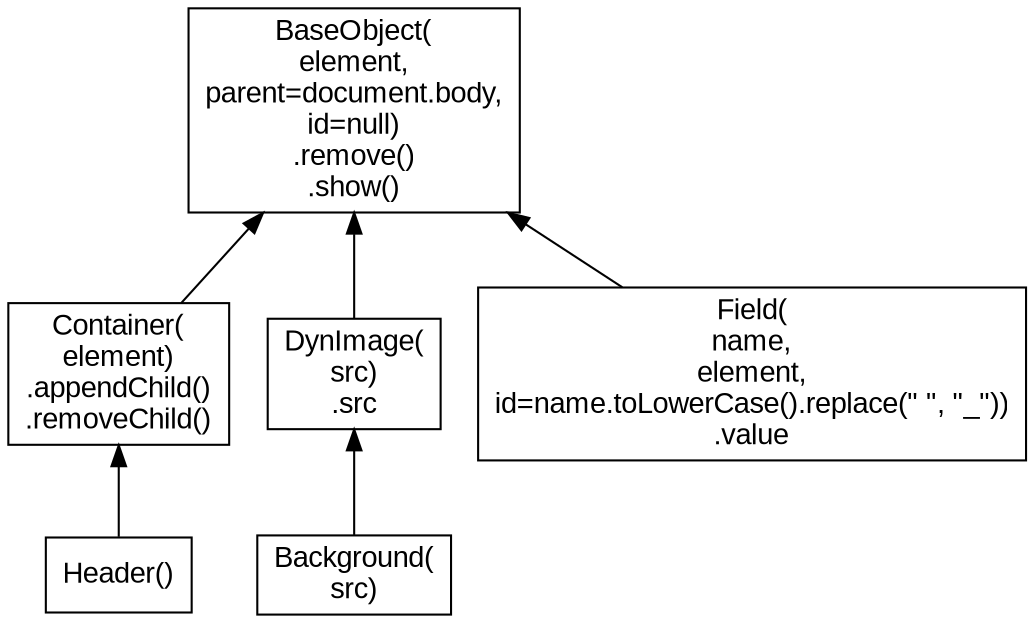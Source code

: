 digraph inheritance {
	rankdir=BT;
	node [shape=box,fontname=Arial];
	BaseObject [label="BaseObject(\nelement,\nparent=document.body,\nid=null)\n.remove()\n.show()"];
	Container [label="Container(\nelement)\n.appendChild()\n.removeChild()"];
	Header [label="Header()"];
	DynImage [label="DynImage(\nsrc)\n.src"];
	Background [label="Background(\nsrc)"];
	Field [label="Field(\nname,\nelement,\nid=name.toLowerCase().replace(\" \", \"_\"))\n.value"];
	Container -> BaseObject;
	Header -> Container;
	DynImage -> BaseObject;
	Background -> DynImage;
	Field -> BaseObject;
}
